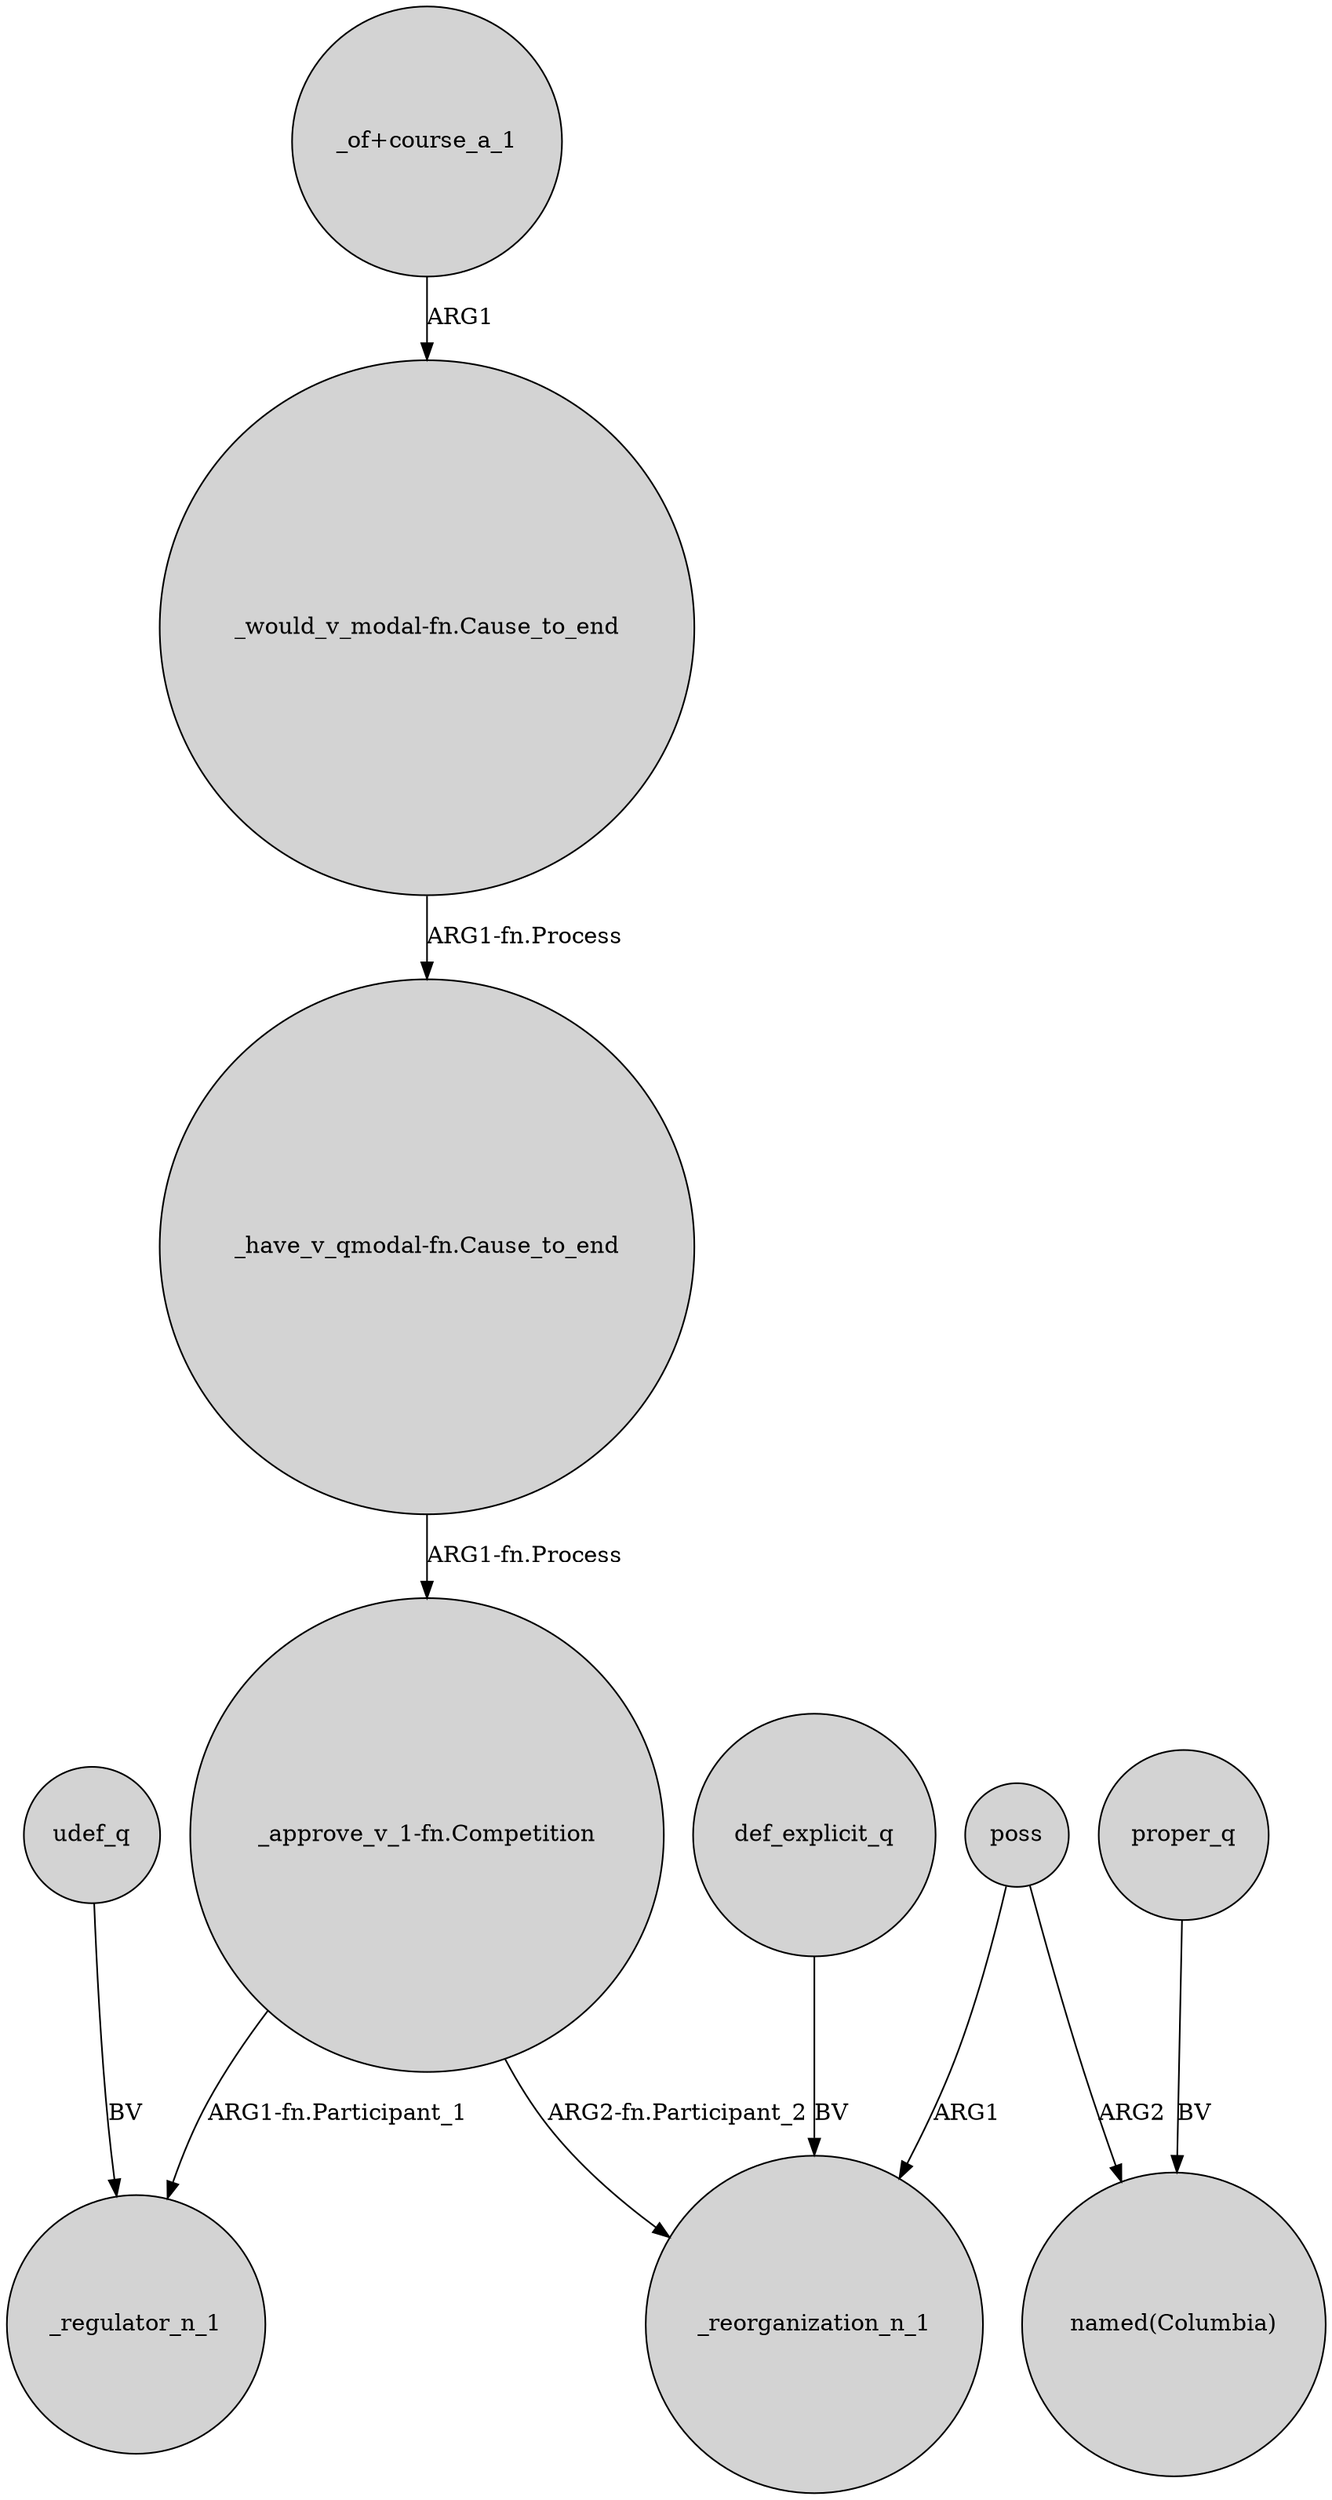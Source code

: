 digraph {
	node [shape=circle style=filled]
	"_have_v_qmodal-fn.Cause_to_end" -> "_approve_v_1-fn.Competition" [label="ARG1-fn.Process"]
	udef_q -> _regulator_n_1 [label=BV]
	poss -> _reorganization_n_1 [label=ARG1]
	poss -> "named(Columbia)" [label=ARG2]
	"_would_v_modal-fn.Cause_to_end" -> "_have_v_qmodal-fn.Cause_to_end" [label="ARG1-fn.Process"]
	"_of+course_a_1" -> "_would_v_modal-fn.Cause_to_end" [label=ARG1]
	def_explicit_q -> _reorganization_n_1 [label=BV]
	"_approve_v_1-fn.Competition" -> _reorganization_n_1 [label="ARG2-fn.Participant_2"]
	proper_q -> "named(Columbia)" [label=BV]
	"_approve_v_1-fn.Competition" -> _regulator_n_1 [label="ARG1-fn.Participant_1"]
}
